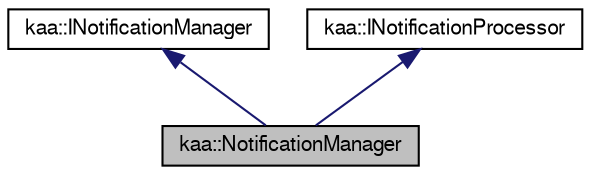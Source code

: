 digraph "kaa::NotificationManager"
{
  bgcolor="transparent";
  edge [fontname="FreeSans",fontsize="10",labelfontname="FreeSans",labelfontsize="10"];
  node [fontname="FreeSans",fontsize="10",shape=record];
  Node1 [label="kaa::NotificationManager",height=0.2,width=0.4,color="black", fillcolor="grey75", style="filled" fontcolor="black"];
  Node2 -> Node1 [dir="back",color="midnightblue",fontsize="10",style="solid",fontname="FreeSans"];
  Node2 [label="kaa::INotificationManager",height=0.2,width=0.4,color="black",URL="$classkaa_1_1INotificationManager.html"];
  Node3 -> Node1 [dir="back",color="midnightblue",fontsize="10",style="solid",fontname="FreeSans"];
  Node3 [label="kaa::INotificationProcessor",height=0.2,width=0.4,color="black",URL="$classkaa_1_1INotificationProcessor.html"];
}
